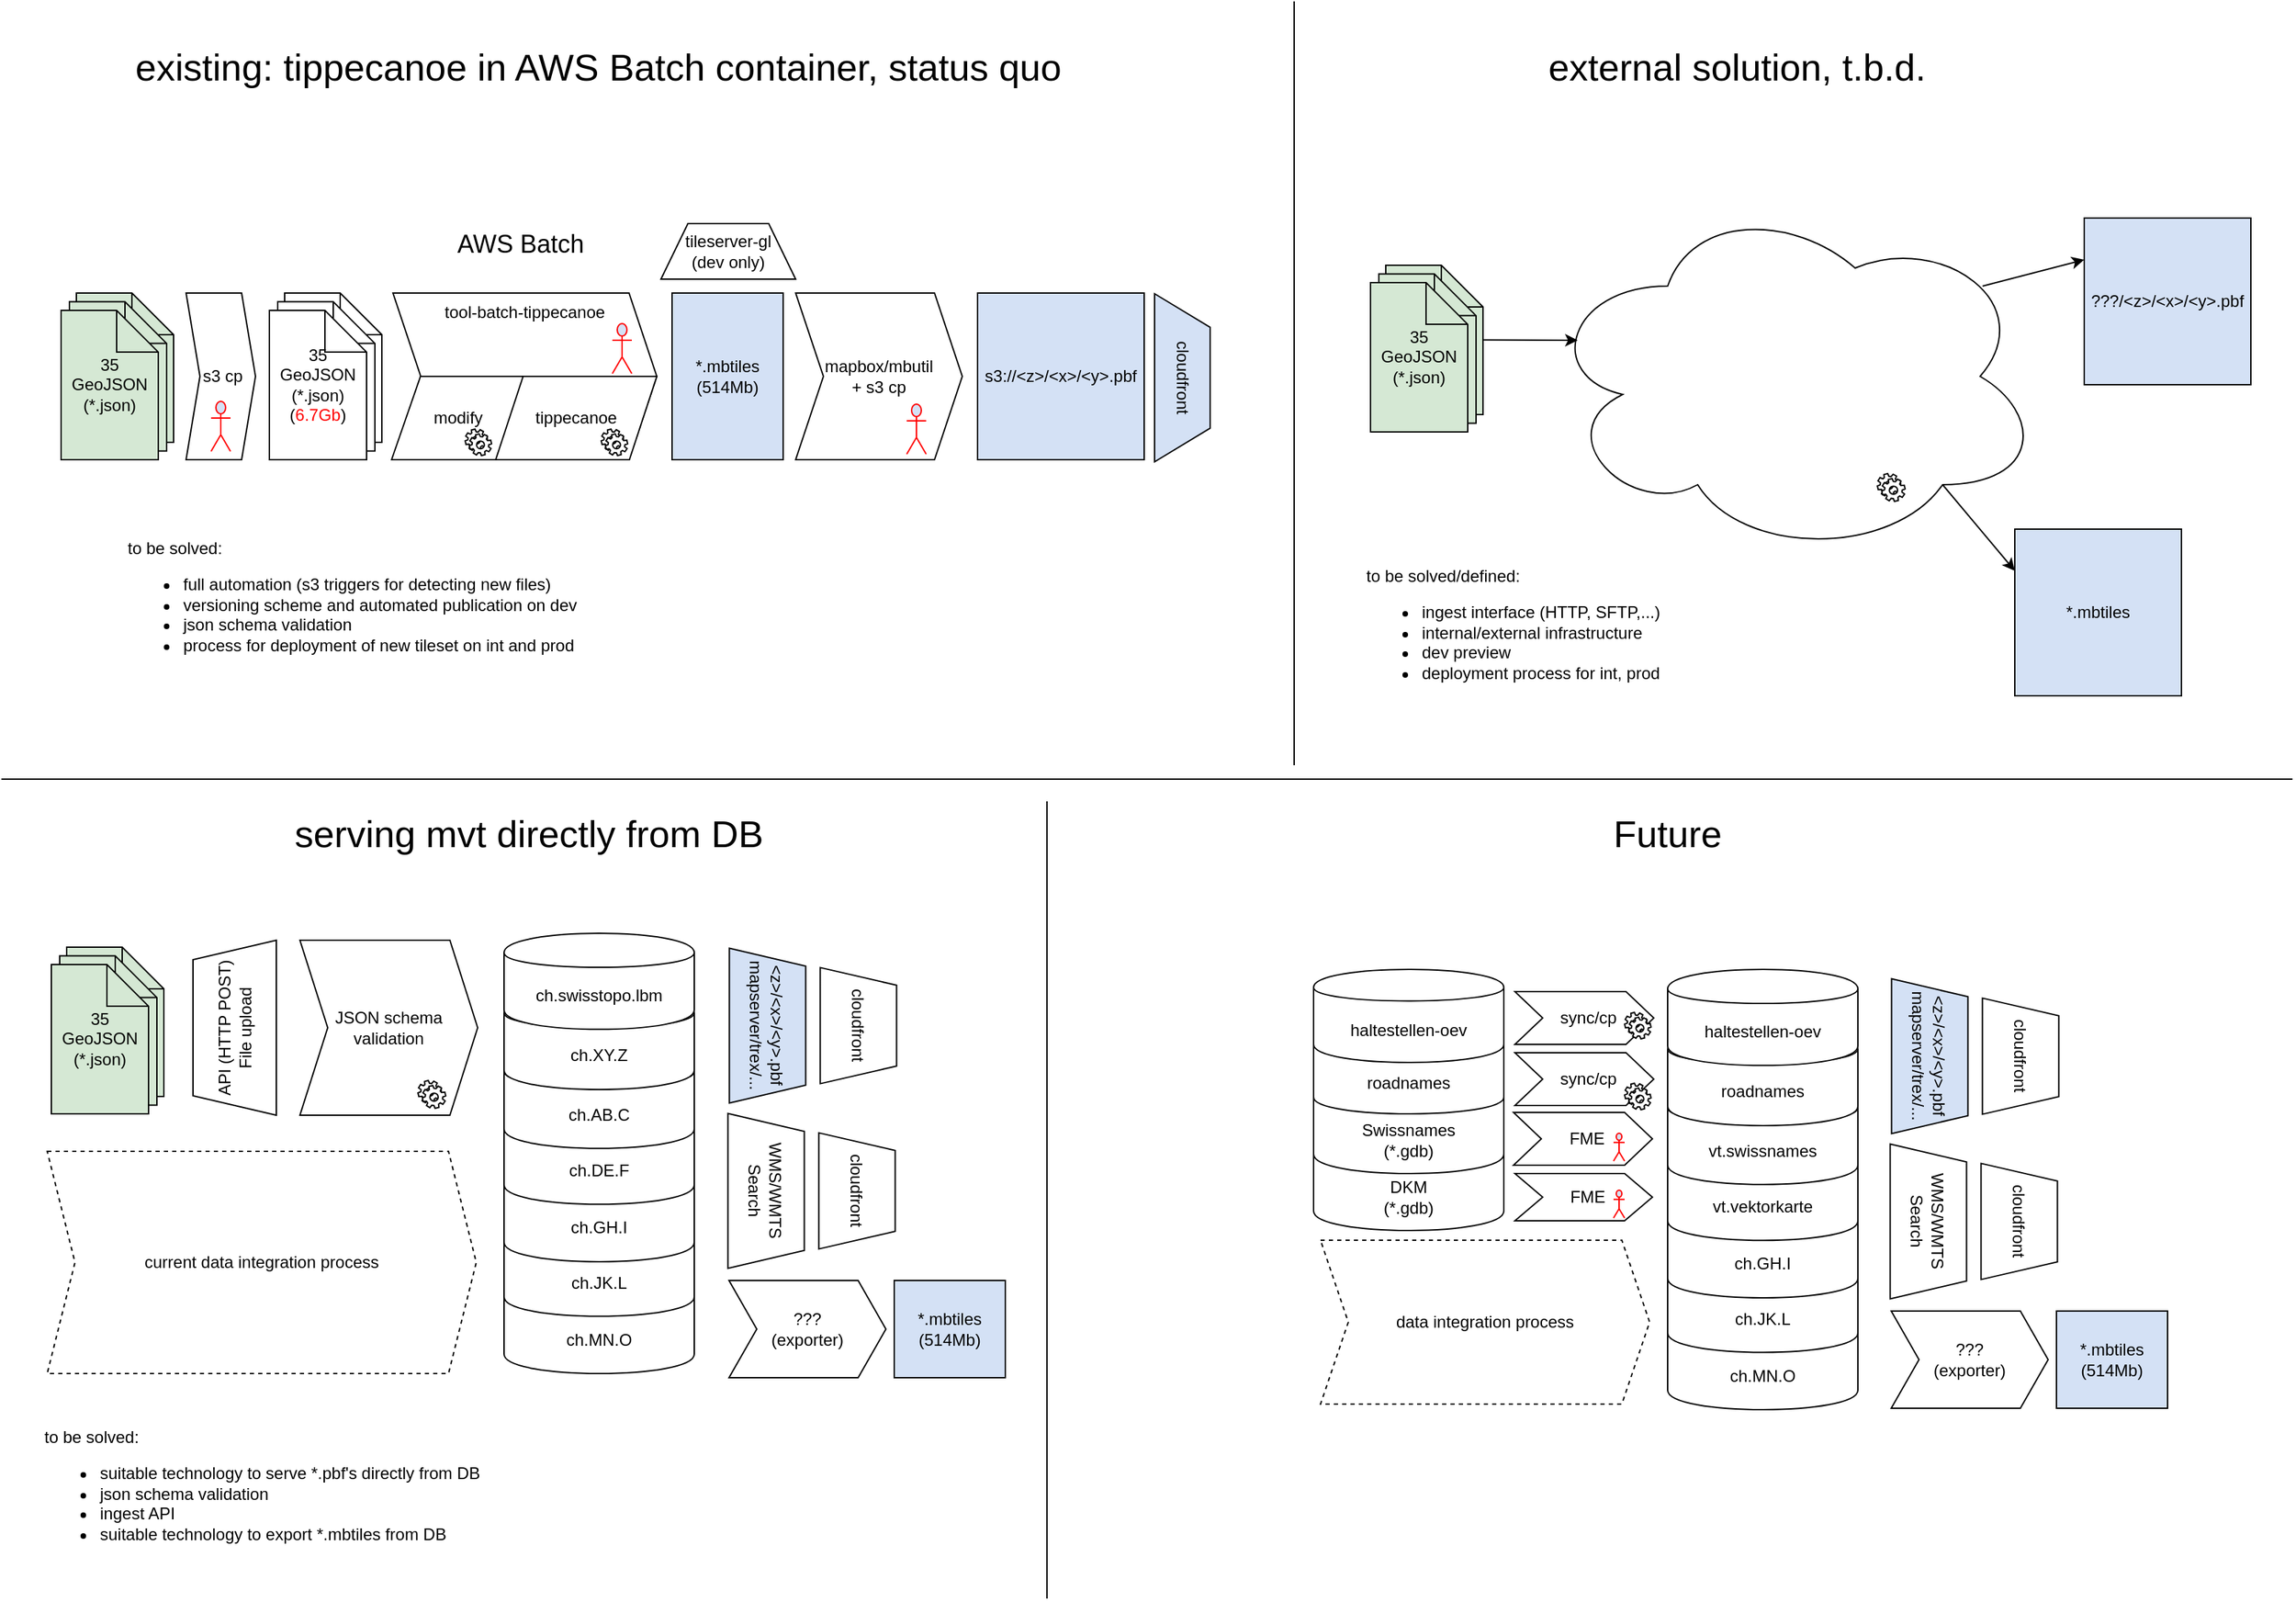 <mxGraphModel dx="1381" dy="910" grid="1" gridSize="10" guides="1" tooltips="1" connect="1" arrows="1" fold="1" page="1" pageScale="1" pageWidth="1654" pageHeight="1169" background="#ffffff"><root><mxCell id="0"/><mxCell id="1" parent="0"/><mxCell id="21" value="&lt;div&gt;mapbox/mbutil&lt;/div&gt;&lt;div align=&quot;center&quot;&gt;+ s3 cp&lt;br&gt;&lt;/div&gt;" style="shape=step;perimeter=stepPerimeter;whiteSpace=wrap;html=1;fixedSize=1;spacingRight=6;align=center;spacingLeft=6;" parent="1" vertex="1"><mxGeometry x="572" y="220" width="120" height="120" as="geometry"/></mxCell><mxCell id="2" value="" style="endArrow=none;html=1;" parent="1" edge="1"><mxGeometry width="50" height="50" relative="1" as="geometry"><mxPoint x="931" y="560" as="sourcePoint"/><mxPoint x="931" y="10" as="targetPoint"/></mxGeometry></mxCell><mxCell id="3" value="" style="endArrow=none;html=1;" parent="1" edge="1"><mxGeometry width="50" height="50" relative="1" as="geometry"><mxPoint y="570" as="sourcePoint"/><mxPoint x="1650" y="570" as="targetPoint"/></mxGeometry></mxCell><mxCell id="4" value="" style="group" parent="1" vertex="1" connectable="0"><mxGeometry x="43" y="220" width="81" height="120" as="geometry"/></mxCell><mxCell id="5" value="" style="shape=note;whiteSpace=wrap;html=1;strokeColor=#000000;strokeWidth=1;fillColor=#D5E8D4;fontSize=12;fontColor=#000000;align=center;" parent="4" vertex="1"><mxGeometry x="11" width="70" height="107.463" as="geometry"/></mxCell><mxCell id="6" value="" style="shape=note;whiteSpace=wrap;html=1;strokeColor=#000000;strokeWidth=1;fillColor=#D5E8D4;fontSize=12;fontColor=#000000;align=center;" parent="4" vertex="1"><mxGeometry x="6" y="6.269" width="70" height="107.463" as="geometry"/></mxCell><mxCell id="7" value="35&lt;div&gt;GeoJSON&lt;/div&gt;&lt;div&gt;(*.json)&lt;br&gt;&lt;/div&gt;" style="shape=note;whiteSpace=wrap;html=1;strokeColor=#000000;strokeWidth=1;fillColor=#D5E8D4;fontSize=12;fontColor=#000000;align=center;" parent="4" vertex="1"><mxGeometry y="12.537" width="70" height="107.463" as="geometry"/></mxCell><mxCell id="9" value="&lt;div&gt;*.mbtiles&lt;/div&gt;&lt;div&gt;(514Mb)&lt;br&gt;&lt;/div&gt;" style="rounded=0;whiteSpace=wrap;html=1;fillColor=#D4E1F5;" parent="1" vertex="1"><mxGeometry x="483" y="220" width="80" height="120" as="geometry"/></mxCell><mxCell id="10" value="&lt;div&gt;s3 cp&lt;/div&gt;" style="shape=step;perimeter=stepPerimeter;whiteSpace=wrap;html=1;fixedSize=1;spacingRight=6;align=center;size=10;spacingLeft=9;" parent="1" vertex="1"><mxGeometry x="133" y="220" width="50" height="120" as="geometry"/></mxCell><mxCell id="11" value="" style="group" parent="1" vertex="1" connectable="0"><mxGeometry x="193" y="220" width="81" height="120" as="geometry"/></mxCell><mxCell id="12" value="" style="shape=note;whiteSpace=wrap;html=1;strokeColor=#000000;strokeWidth=1;fillColor=#FFFFFF;fontSize=12;fontColor=#000000;align=center;" parent="11" vertex="1"><mxGeometry x="11" width="70" height="107.463" as="geometry"/></mxCell><mxCell id="13" value="" style="shape=note;whiteSpace=wrap;html=1;strokeColor=#000000;strokeWidth=1;fillColor=#FFFFFF;fontSize=12;fontColor=#000000;align=center;" parent="11" vertex="1"><mxGeometry x="6" y="6.269" width="70" height="107.463" as="geometry"/></mxCell><mxCell id="14" value="35&lt;div&gt;GeoJSON&lt;/div&gt;&lt;div&gt;(*.json)&lt;/div&gt;&lt;div&gt;(&lt;font color=&quot;#FF0000&quot;&gt;6.7Gb&lt;/font&gt;)&lt;br&gt;&lt;/div&gt;" style="shape=note;whiteSpace=wrap;html=1;strokeColor=#000000;strokeWidth=1;fillColor=#FFFFFF;fontSize=12;fontColor=#000000;align=center;" parent="11" vertex="1"><mxGeometry y="12.537" width="70" height="107.463" as="geometry"/></mxCell><mxCell id="17" value="" style="group" parent="1" vertex="1" connectable="0"><mxGeometry x="281" y="220" width="191" height="120" as="geometry"/></mxCell><mxCell id="8" value="tool-batch-tippecanoe" style="shape=step;perimeter=stepPerimeter;whiteSpace=wrap;html=1;fixedSize=1;verticalAlign=top;" parent="17" vertex="1"><mxGeometry x="1" width="190" height="120" as="geometry"/></mxCell><mxCell id="15" value="modify" style="shape=parallelogram;perimeter=parallelogramPerimeter;whiteSpace=wrap;html=1;size=0.217;" parent="17" vertex="1"><mxGeometry y="60" width="96" height="60" as="geometry"/></mxCell><mxCell id="16" value="tippecanoe" style="shape=parallelogram;perimeter=parallelogramPerimeter;whiteSpace=wrap;html=1;size=0.17;" parent="17" vertex="1"><mxGeometry x="75" y="60" width="116" height="60" as="geometry"/></mxCell><mxCell id="19" value="" style="shape=umlActor;verticalLabelPosition=bottom;labelBackgroundColor=#ffffff;verticalAlign=top;html=1;strokeColor=#FF0000;strokeWidth=1;fillColor=#D4E1F5;fontSize=27;fontColor=#000000;align=center;" parent="17" vertex="1"><mxGeometry x="159" y="22" width="14" height="36" as="geometry"/></mxCell><mxCell id="123" value="" style="shape=mxgraph.bpmn.service_task;html=1;" parent="17" vertex="1"><mxGeometry x="53" y="98" width="19" height="19" as="geometry"/></mxCell><mxCell id="125" value="" style="shape=mxgraph.bpmn.service_task;html=1;" parent="17" vertex="1"><mxGeometry x="151" y="98" width="19" height="19" as="geometry"/></mxCell><mxCell id="18" value="AWS Batch" style="text;html=1;strokeColor=none;fillColor=none;align=center;verticalAlign=middle;whiteSpace=wrap;rounded=0;fontSize=18;" parent="1" vertex="1"><mxGeometry x="294" y="170" width="160" height="30" as="geometry"/></mxCell><mxCell id="20" value="" style="shape=umlActor;verticalLabelPosition=bottom;labelBackgroundColor=#ffffff;verticalAlign=top;html=1;strokeColor=#FF0000;strokeWidth=1;fillColor=#D4E1F5;fontSize=27;fontColor=#000000;align=center;" parent="1" vertex="1"><mxGeometry x="652" y="300" width="14" height="36" as="geometry"/></mxCell><mxCell id="22" value="s3://&amp;lt;z&amp;gt;/&amp;lt;x&amp;gt;/&amp;lt;y&amp;gt;.pbf" style="rounded=0;whiteSpace=wrap;html=1;fillColor=#D4E1F5;" parent="1" vertex="1"><mxGeometry x="703" y="220" width="120" height="120" as="geometry"/></mxCell><mxCell id="23" value="" style="shape=umlActor;verticalLabelPosition=bottom;labelBackgroundColor=#ffffff;verticalAlign=top;html=1;strokeColor=#FF0000;strokeWidth=1;fillColor=#D4E1F5;fontSize=27;fontColor=#000000;align=center;" parent="1" vertex="1"><mxGeometry x="151" y="298" width="14" height="36" as="geometry"/></mxCell><mxCell id="24" value="&lt;div&gt;tileserver-gl&lt;/div&gt;(dev only)" style="shape=trapezoid;perimeter=trapezoidPerimeter;whiteSpace=wrap;html=1;align=center;" parent="1" vertex="1"><mxGeometry x="475" y="170" width="97" height="40" as="geometry"/></mxCell><mxCell id="25" value="cloudfront" style="shape=trapezoid;perimeter=trapezoidPerimeter;whiteSpace=wrap;html=1;align=center;rotation=90;fillColor=#D4E1F5;" parent="1" vertex="1"><mxGeometry x="790" y="261" width="121" height="40" as="geometry"/></mxCell><mxCell id="26" value="existing: tippecanoe in AWS Batch container, status quo" style="text;html=1;strokeColor=none;fillColor=none;align=center;verticalAlign=middle;whiteSpace=wrap;rounded=0;fontSize=27;fontColor=#000000;" parent="1" vertex="1"><mxGeometry x="10" y="33" width="840" height="50" as="geometry"/></mxCell><mxCell id="27" value="&lt;div&gt;to be solved:&lt;/div&gt;&lt;div&gt;&lt;ul&gt;&lt;li&gt;full automation (s3 triggers for detecting new files)&lt;/li&gt;&lt;li&gt;versioning scheme and automated publication on dev&lt;/li&gt;&lt;li&gt;json schema validation&lt;/li&gt;&lt;li&gt;process for deployment of new tileset on int and prod&lt;br&gt;&lt;/li&gt;&lt;/ul&gt;&lt;/div&gt;" style="text;html=1;strokeColor=none;fillColor=none;align=left;verticalAlign=top;whiteSpace=wrap;rounded=0;" parent="1" vertex="1"><mxGeometry x="89" y="390" width="371" height="120" as="geometry"/></mxCell><mxCell id="28" value="external solution, t.b.d." style="text;html=1;strokeColor=none;fillColor=none;align=center;verticalAlign=middle;whiteSpace=wrap;rounded=0;fontSize=27;fontColor=#000000;" parent="1" vertex="1"><mxGeometry x="870" y="33" width="760" height="50" as="geometry"/></mxCell><mxCell id="29" value="" style="group" parent="1" vertex="1" connectable="0"><mxGeometry x="986" y="200" width="81" height="120" as="geometry"/></mxCell><mxCell id="30" value="" style="shape=note;whiteSpace=wrap;html=1;strokeColor=#000000;strokeWidth=1;fillColor=#D5E8D4;fontSize=12;fontColor=#000000;align=center;" parent="29" vertex="1"><mxGeometry x="11" width="70" height="107.463" as="geometry"/></mxCell><mxCell id="31" value="" style="shape=note;whiteSpace=wrap;html=1;strokeColor=#000000;strokeWidth=1;fillColor=#D5E8D4;fontSize=12;fontColor=#000000;align=center;" parent="29" vertex="1"><mxGeometry x="6" y="6.269" width="70" height="107.463" as="geometry"/></mxCell><mxCell id="32" value="35&lt;div&gt;GeoJSON&lt;/div&gt;&lt;div&gt;(*.json)&lt;br&gt;&lt;/div&gt;" style="shape=note;whiteSpace=wrap;html=1;strokeColor=#000000;strokeWidth=1;fillColor=#D5E8D4;fontSize=12;fontColor=#000000;align=center;" parent="29" vertex="1"><mxGeometry y="12.537" width="70" height="107.463" as="geometry"/></mxCell><mxCell id="38" style="rounded=0;html=1;exitX=0.88;exitY=0.25;exitPerimeter=0;entryX=0;entryY=0.25;jettySize=auto;orthogonalLoop=1;" parent="1" source="33" target="34" edge="1"><mxGeometry relative="1" as="geometry"/></mxCell><mxCell id="40" style="edgeStyle=none;rounded=0;html=1;exitX=0.8;exitY=0.8;exitPerimeter=0;entryX=0;entryY=0.25;jettySize=auto;orthogonalLoop=1;" parent="1" source="33" target="35" edge="1"><mxGeometry relative="1" as="geometry"/></mxCell><mxCell id="33" value="" style="ellipse;shape=cloud;whiteSpace=wrap;html=1;align=left;" parent="1" vertex="1"><mxGeometry x="1110" y="150" width="360" height="260" as="geometry"/></mxCell><mxCell id="34" value="???/&amp;lt;z&amp;gt;/&amp;lt;x&amp;gt;/&amp;lt;y&amp;gt;.pbf" style="rounded=0;whiteSpace=wrap;html=1;fillColor=#D4E1F5;" parent="1" vertex="1"><mxGeometry x="1500" y="166" width="120" height="120" as="geometry"/></mxCell><mxCell id="35" value="*.mbtiles" style="rounded=0;whiteSpace=wrap;html=1;fillColor=#D4E1F5;" parent="1" vertex="1"><mxGeometry x="1450" y="390" width="120" height="120" as="geometry"/></mxCell><mxCell id="39" style="edgeStyle=none;rounded=0;html=1;exitX=1;exitY=0.5;entryX=0.07;entryY=0.4;entryPerimeter=0;jettySize=auto;orthogonalLoop=1;" parent="1" source="30" target="33" edge="1"><mxGeometry relative="1" as="geometry"/></mxCell><mxCell id="41" value="&lt;div&gt;to be solved/defined:&lt;/div&gt;&lt;div&gt;&lt;ul&gt;&lt;li&gt;ingest interface (HTTP, SFTP,...)&lt;br&gt;&lt;/li&gt;&lt;li&gt;internal/external infrastructure&lt;/li&gt;&lt;li&gt;dev preview&lt;/li&gt;&lt;li&gt;deployment process for int, prod&lt;br&gt;&lt;/li&gt;&lt;br&gt;&lt;/ul&gt;&lt;/div&gt;" style="text;html=1;strokeColor=none;fillColor=none;align=left;verticalAlign=top;whiteSpace=wrap;rounded=0;" parent="1" vertex="1"><mxGeometry x="981" y="410" width="299" height="120" as="geometry"/></mxCell><mxCell id="42" value="serving mvt directly from DB" style="text;html=1;strokeColor=none;fillColor=none;align=center;verticalAlign=middle;whiteSpace=wrap;rounded=0;fontSize=27;fontColor=#000000;" parent="1" vertex="1"><mxGeometry x="20" y="585" width="720" height="50" as="geometry"/></mxCell><mxCell id="43" value="" style="group" parent="1" vertex="1" connectable="0"><mxGeometry x="36" y="691" width="81" height="120" as="geometry"/></mxCell><mxCell id="44" value="" style="shape=note;whiteSpace=wrap;html=1;strokeColor=#000000;strokeWidth=1;fillColor=#D5E8D4;fontSize=12;fontColor=#000000;align=center;" parent="43" vertex="1"><mxGeometry x="11" width="70" height="107.463" as="geometry"/></mxCell><mxCell id="45" value="" style="shape=note;whiteSpace=wrap;html=1;strokeColor=#000000;strokeWidth=1;fillColor=#D5E8D4;fontSize=12;fontColor=#000000;align=center;" parent="43" vertex="1"><mxGeometry x="6" y="6.269" width="70" height="107.463" as="geometry"/></mxCell><mxCell id="46" value="35&lt;div&gt;GeoJSON&lt;/div&gt;&lt;div&gt;(*.json)&lt;br&gt;&lt;/div&gt;" style="shape=note;whiteSpace=wrap;html=1;strokeColor=#000000;strokeWidth=1;fillColor=#D5E8D4;fontSize=12;fontColor=#000000;align=center;" parent="43" vertex="1"><mxGeometry y="12.537" width="70" height="107.463" as="geometry"/></mxCell><mxCell id="50" value="&lt;div&gt;API (HTTP POST)&lt;br&gt;&lt;/div&gt;&lt;div&gt;File upload&lt;br&gt;&lt;/div&gt;" style="shape=trapezoid;perimeter=trapezoidPerimeter;whiteSpace=wrap;html=1;align=center;rotation=-90;size=0.111;" parent="1" vertex="1"><mxGeometry x="105" y="719" width="126" height="60" as="geometry"/></mxCell><mxCell id="52" value="&lt;div&gt;JSON schema&lt;/div&gt;&lt;div&gt;validation&lt;br&gt;&lt;/div&gt;" style="shape=step;perimeter=stepPerimeter;whiteSpace=wrap;html=1;fixedSize=1;spacingRight=6;align=center;spacingLeft=6;" parent="1" vertex="1"><mxGeometry x="215" y="686" width="128" height="126" as="geometry"/></mxCell><mxCell id="56" value="" style="group" parent="1" vertex="1" connectable="0"><mxGeometry x="496" y="720" width="163" height="55" as="geometry"/></mxCell><mxCell id="53" value="&lt;div&gt;&amp;lt;z&amp;gt;/&amp;lt;x&amp;gt;/&amp;lt;y&amp;gt;.pbf&lt;/div&gt;&lt;div&gt;mapserver/trex/...&lt;br&gt;&lt;/div&gt;" style="shape=trapezoid;perimeter=trapezoidPerimeter;whiteSpace=wrap;html=1;align=center;rotation=90;fillColor=#D4E1F5;size=0.116;" parent="56" vertex="1"><mxGeometry width="111.482" height="55" as="geometry"/></mxCell><mxCell id="55" value="cloudfront" style="shape=trapezoid;perimeter=trapezoidPerimeter;whiteSpace=wrap;html=1;align=center;rotation=90;fillColor=#FFFFFF;size=0.152;" parent="56" vertex="1"><mxGeometry x="79.389" width="83.611" height="55" as="geometry"/></mxCell><mxCell id="57" value="&lt;div&gt;*.mbtiles&lt;/div&gt;&lt;div&gt;(514Mb)&lt;br&gt;&lt;/div&gt;" style="rounded=0;whiteSpace=wrap;html=1;fillColor=#D4E1F5;" parent="1" vertex="1"><mxGeometry x="643" y="931" width="80" height="70" as="geometry"/></mxCell><mxCell id="58" value="&lt;div&gt;???&lt;/div&gt;&lt;div&gt;(exporter)&lt;br&gt;&lt;/div&gt;" style="shape=step;perimeter=stepPerimeter;whiteSpace=wrap;html=1;fixedSize=1;fillColor=#FFFFFF;" parent="1" vertex="1"><mxGeometry x="524" y="931" width="113" height="70" as="geometry"/></mxCell><mxCell id="66" value="" style="group" parent="1" vertex="1" connectable="0"><mxGeometry x="362" y="681" width="137" height="317" as="geometry"/></mxCell><mxCell id="59" value="ch.MN.O" style="shape=cylinder;whiteSpace=wrap;html=1;boundedLbl=1;" parent="66" vertex="1"><mxGeometry y="247.818" width="137" height="69.182" as="geometry"/></mxCell><mxCell id="60" value="ch.JK.L" style="shape=cylinder;whiteSpace=wrap;html=1;boundedLbl=1;" parent="66" vertex="1"><mxGeometry y="206.515" width="137" height="69.182" as="geometry"/></mxCell><mxCell id="61" value="ch.GH.I" style="shape=cylinder;whiteSpace=wrap;html=1;boundedLbl=1;" parent="66" vertex="1"><mxGeometry y="167.277" width="137" height="69.182" as="geometry"/></mxCell><mxCell id="62" value="ch.DE.F" style="shape=cylinder;whiteSpace=wrap;html=1;boundedLbl=1;" parent="66" vertex="1"><mxGeometry y="125.974" width="137" height="69.182" as="geometry"/></mxCell><mxCell id="63" value="ch.AB.C" style="shape=cylinder;whiteSpace=wrap;html=1;boundedLbl=1;" parent="66" vertex="1"><mxGeometry y="85.704" width="137" height="69.182" as="geometry"/></mxCell><mxCell id="64" value="ch.XY.Z" style="shape=cylinder;whiteSpace=wrap;html=1;boundedLbl=1;" parent="66" vertex="1"><mxGeometry y="43.368" width="137" height="69.182" as="geometry"/></mxCell><mxCell id="65" value="ch.swisstopo.lbm" style="shape=cylinder;whiteSpace=wrap;html=1;boundedLbl=1;" parent="66" vertex="1"><mxGeometry width="137" height="69.182" as="geometry"/></mxCell><mxCell id="67" value="" style="group" parent="1" vertex="1" connectable="0"><mxGeometry x="495" y="839" width="163" height="55" as="geometry"/></mxCell><mxCell id="68" value="&lt;div&gt;WMS/WMTS&lt;/div&gt;Search" style="shape=trapezoid;perimeter=trapezoidPerimeter;whiteSpace=wrap;html=1;align=center;rotation=90;fillColor=none;size=0.116;" parent="67" vertex="1"><mxGeometry width="111.482" height="55" as="geometry"/></mxCell><mxCell id="69" value="cloudfront" style="shape=trapezoid;perimeter=trapezoidPerimeter;whiteSpace=wrap;html=1;align=center;rotation=90;fillColor=#FFFFFF;size=0.152;" parent="67" vertex="1"><mxGeometry x="79.389" width="83.611" height="55" as="geometry"/></mxCell><mxCell id="70" value="current data integration process" style="shape=step;perimeter=stepPerimeter;whiteSpace=wrap;html=1;fixedSize=1;fillColor=none;dashed=1;" parent="1" vertex="1"><mxGeometry x="33" y="838" width="309" height="160" as="geometry"/></mxCell><mxCell id="71" value="" style="endArrow=none;html=1;" parent="1" edge="1"><mxGeometry width="50" height="50" relative="1" as="geometry"><mxPoint x="753" y="1160" as="sourcePoint"/><mxPoint x="753" y="586" as="targetPoint"/></mxGeometry></mxCell><mxCell id="72" value="&lt;div&gt;to be solved:&lt;/div&gt;&lt;div&gt;&lt;ul&gt;&lt;li&gt;suitable technology to serve *.pbf's directly from DB&lt;/li&gt;&lt;li&gt;json schema validation&lt;/li&gt;&lt;li&gt;ingest API&lt;/li&gt;&lt;li&gt;suitable technology to export *.mbtiles from DB&lt;br&gt;&lt;/li&gt;&lt;/ul&gt;&lt;/div&gt;" style="text;html=1;strokeColor=none;fillColor=none;align=left;verticalAlign=top;whiteSpace=wrap;rounded=0;" parent="1" vertex="1"><mxGeometry x="29" y="1030" width="371" height="120" as="geometry"/></mxCell><mxCell id="73" value="Future" style="text;html=1;strokeColor=none;fillColor=none;align=center;verticalAlign=middle;whiteSpace=wrap;rounded=0;fontSize=27;fontColor=#000000;" parent="1" vertex="1"><mxGeometry x="840" y="585" width="720" height="50" as="geometry"/></mxCell><mxCell id="76" value="&lt;div&gt;FME&lt;/div&gt;" style="shape=step;perimeter=stepPerimeter;whiteSpace=wrap;html=1;fixedSize=1;spacingLeft=6;" parent="1" vertex="1"><mxGeometry x="1089" y="810" width="100" height="38" as="geometry"/></mxCell><mxCell id="79" value="&lt;div&gt;FME&lt;/div&gt;" style="shape=step;perimeter=stepPerimeter;whiteSpace=wrap;html=1;fixedSize=1;spacingLeft=6;" parent="1" vertex="1"><mxGeometry x="1090" y="854" width="99" height="34" as="geometry"/></mxCell><mxCell id="99" value="" style="shape=umlActor;verticalLabelPosition=bottom;labelBackgroundColor=#ffffff;verticalAlign=top;html=1;strokeColor=#FF0000;strokeWidth=1;fillColor=#D4E1F5;fontSize=27;fontColor=#000000;align=center;" parent="1" vertex="1"><mxGeometry x="1161" y="825" width="8" height="20" as="geometry"/></mxCell><mxCell id="100" value="" style="group" parent="1" vertex="1" connectable="0"><mxGeometry x="1200" y="707" width="137" height="317" as="geometry"/></mxCell><mxCell id="101" value="ch.MN.O" style="shape=cylinder;whiteSpace=wrap;html=1;boundedLbl=1;" parent="100" vertex="1"><mxGeometry y="247.818" width="137" height="69.182" as="geometry"/></mxCell><mxCell id="102" value="ch.JK.L" style="shape=cylinder;whiteSpace=wrap;html=1;boundedLbl=1;" parent="100" vertex="1"><mxGeometry y="206.515" width="137" height="69.182" as="geometry"/></mxCell><mxCell id="103" value="ch.GH.I" style="shape=cylinder;whiteSpace=wrap;html=1;boundedLbl=1;" parent="100" vertex="1"><mxGeometry y="167.277" width="137" height="69.182" as="geometry"/></mxCell><mxCell id="104" value="vt.vektorkarte" style="shape=cylinder;whiteSpace=wrap;html=1;boundedLbl=1;" parent="100" vertex="1"><mxGeometry y="125.974" width="137" height="69.182" as="geometry"/></mxCell><mxCell id="105" value="vt.swissnames" style="shape=cylinder;whiteSpace=wrap;html=1;boundedLbl=1;" parent="100" vertex="1"><mxGeometry y="85.704" width="137" height="69.182" as="geometry"/></mxCell><mxCell id="106" value="roadnames" style="shape=cylinder;whiteSpace=wrap;html=1;boundedLbl=1;" parent="100" vertex="1"><mxGeometry y="43.368" width="137" height="69.182" as="geometry"/></mxCell><mxCell id="107" value="haltestellen-oev" style="shape=cylinder;whiteSpace=wrap;html=1;boundedLbl=1;" parent="100" vertex="1"><mxGeometry width="137" height="69.182" as="geometry"/></mxCell><mxCell id="110" value="&lt;div&gt;&amp;lt;z&amp;gt;/&amp;lt;x&amp;gt;/&amp;lt;y&amp;gt;.pbf&lt;/div&gt;&lt;div&gt;mapserver/trex/...&lt;br&gt;&lt;/div&gt;" style="shape=trapezoid;perimeter=trapezoidPerimeter;whiteSpace=wrap;html=1;align=center;rotation=90;fillColor=#D4E1F5;size=0.116;" parent="1" vertex="1"><mxGeometry x="1333" y="742" width="111.482" height="55" as="geometry"/></mxCell><mxCell id="111" value="cloudfront" style="shape=trapezoid;perimeter=trapezoidPerimeter;whiteSpace=wrap;html=1;align=center;rotation=90;fillColor=#FFFFFF;size=0.152;" parent="1" vertex="1"><mxGeometry x="1412.389" y="742" width="83.611" height="55" as="geometry"/></mxCell><mxCell id="112" value="&lt;div&gt;*.mbtiles&lt;/div&gt;&lt;div&gt;(514Mb)&lt;br&gt;&lt;/div&gt;" style="rounded=0;whiteSpace=wrap;html=1;fillColor=#D4E1F5;" parent="1" vertex="1"><mxGeometry x="1480" y="953" width="80" height="70" as="geometry"/></mxCell><mxCell id="113" value="&lt;div&gt;???&lt;/div&gt;&lt;div&gt;(exporter)&lt;br&gt;&lt;/div&gt;" style="shape=step;perimeter=stepPerimeter;whiteSpace=wrap;html=1;fixedSize=1;fillColor=#FFFFFF;" parent="1" vertex="1"><mxGeometry x="1361" y="953" width="113" height="70" as="geometry"/></mxCell><mxCell id="114" value="&lt;div&gt;WMS/WMTS&lt;/div&gt;Search" style="shape=trapezoid;perimeter=trapezoidPerimeter;whiteSpace=wrap;html=1;align=center;rotation=90;fillColor=none;size=0.116;" parent="1" vertex="1"><mxGeometry x="1332" y="861" width="111.482" height="55" as="geometry"/></mxCell><mxCell id="115" value="cloudfront" style="shape=trapezoid;perimeter=trapezoidPerimeter;whiteSpace=wrap;html=1;align=center;rotation=90;fillColor=#FFFFFF;size=0.152;" parent="1" vertex="1"><mxGeometry x="1411.389" y="861" width="83.611" height="55" as="geometry"/></mxCell><mxCell id="116" value="" style="group" parent="1" vertex="1" connectable="0"><mxGeometry x="945" y="707" width="137" height="188" as="geometry"/></mxCell><mxCell id="77" value="&lt;div&gt;DKM&lt;/div&gt;&lt;div&gt;(*.gdb)&lt;/div&gt;" style="shape=cylinder;whiteSpace=wrap;html=1;boundedLbl=1;" parent="116" vertex="1"><mxGeometry y="118" width="137" height="70" as="geometry"/></mxCell><mxCell id="74" value="&lt;div&gt;Swissnames&lt;/div&gt;(*.gdb)" style="shape=cylinder;whiteSpace=wrap;html=1;boundedLbl=1;" parent="116" vertex="1"><mxGeometry y="77" width="137" height="70" as="geometry"/></mxCell><mxCell id="80" value="roadnames" style="shape=cylinder;whiteSpace=wrap;html=1;boundedLbl=1;" parent="116" vertex="1"><mxGeometry y="42" width="137" height="62" as="geometry"/></mxCell><mxCell id="84" value="&lt;div&gt;haltestellen-oev&lt;/div&gt;" style="shape=cylinder;whiteSpace=wrap;html=1;boundedLbl=1;" parent="116" vertex="1"><mxGeometry width="137" height="67" as="geometry"/></mxCell><mxCell id="117" value="sync/cp" style="shape=step;perimeter=stepPerimeter;whiteSpace=wrap;html=1;fixedSize=1;spacingLeft=6;" parent="1" vertex="1"><mxGeometry x="1090" y="723" width="100" height="38" as="geometry"/></mxCell><mxCell id="118" value="sync/cp" style="shape=step;perimeter=stepPerimeter;whiteSpace=wrap;html=1;fixedSize=1;spacingLeft=6;" parent="1" vertex="1"><mxGeometry x="1090" y="767" width="100" height="38" as="geometry"/></mxCell><mxCell id="119" value="" style="shape=mxgraph.bpmn.service_task;html=1;" parent="1" vertex="1"><mxGeometry x="300" y="787" width="20" height="20" as="geometry"/></mxCell><mxCell id="120" value="" style="shape=mxgraph.bpmn.service_task;html=1;" parent="1" vertex="1"><mxGeometry x="1351" y="350" width="20" height="20" as="geometry"/></mxCell><mxCell id="121" value="" style="shape=mxgraph.bpmn.service_task;html=1;" parent="1" vertex="1"><mxGeometry x="1169" y="738" width="19" height="19" as="geometry"/></mxCell><mxCell id="122" value="" style="shape=mxgraph.bpmn.service_task;html=1;" parent="1" vertex="1"><mxGeometry x="1169" y="789" width="19" height="19" as="geometry"/></mxCell><mxCell id="126" value="" style="shape=umlActor;verticalLabelPosition=bottom;labelBackgroundColor=#ffffff;verticalAlign=top;html=1;strokeColor=#FF0000;strokeWidth=1;fillColor=#D4E1F5;fontSize=27;fontColor=#000000;align=center;" parent="1" vertex="1"><mxGeometry x="1161" y="866" width="8" height="20" as="geometry"/></mxCell><mxCell id="127" value="data integration process" style="shape=step;perimeter=stepPerimeter;whiteSpace=wrap;html=1;fixedSize=1;fillColor=none;dashed=1;" parent="1" vertex="1"><mxGeometry x="950" y="902" width="237" height="118" as="geometry"/></mxCell></root></mxGraphModel>
